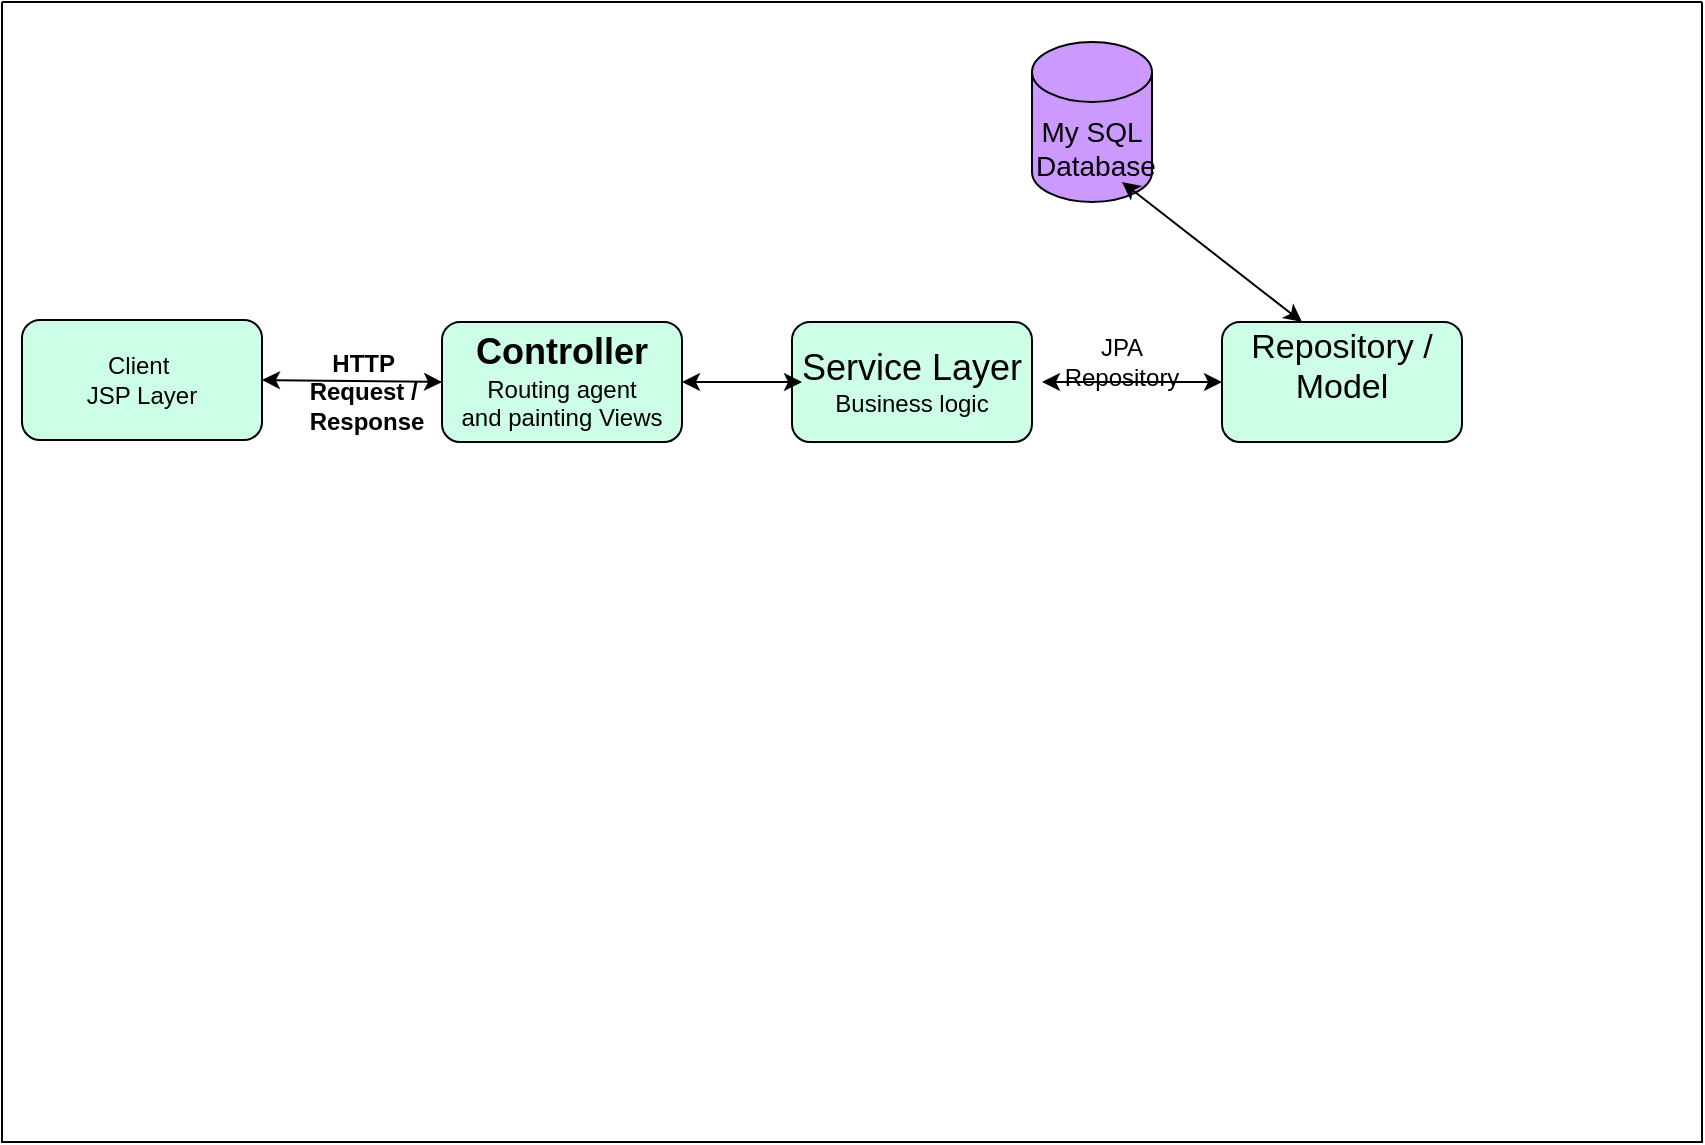<mxfile version="14.9.8" type="device"><diagram id="zuolvll-Z85PUAngXblP" name="Page-1"><mxGraphModel dx="1382" dy="795" grid="1" gridSize="10" guides="1" tooltips="1" connect="1" arrows="1" fold="1" page="1" pageScale="1" pageWidth="850" pageHeight="1100" math="0" shadow="0"><root><mxCell id="0"/><mxCell id="1" parent="0"/><mxCell id="L1TNY1z3xyQrtKngPIps-3" value="" style="swimlane;startSize=0;" vertex="1" parent="1"><mxGeometry x="10" y="140" width="850" height="570" as="geometry"/></mxCell><mxCell id="L1TNY1z3xyQrtKngPIps-7" value="&lt;b&gt;&lt;font style=&quot;font-size: 18px&quot;&gt;Controller&lt;/font&gt;&lt;/b&gt;&lt;br&gt;Routing agent&lt;br&gt;and painting Views" style="rounded=1;whiteSpace=wrap;html=1;fillColor=#CCFFE6;" vertex="1" parent="L1TNY1z3xyQrtKngPIps-3"><mxGeometry x="220" y="160" width="120" height="60" as="geometry"/></mxCell><mxCell id="L1TNY1z3xyQrtKngPIps-12" value="&lt;font style=&quot;font-size: 17px&quot;&gt;Repository / Model&lt;/font&gt;&lt;br&gt;&amp;nbsp;" style="rounded=1;whiteSpace=wrap;html=1;fillColor=#CCFFE6;" vertex="1" parent="L1TNY1z3xyQrtKngPIps-3"><mxGeometry x="610" y="160" width="120" height="60" as="geometry"/></mxCell><mxCell id="L1TNY1z3xyQrtKngPIps-11" value="&lt;font&gt;&lt;span style=&quot;font-size: 18px&quot;&gt;Service Layer&lt;/span&gt;&lt;br&gt;&lt;font style=&quot;font-size: 12px&quot;&gt;Business logic&lt;/font&gt;&lt;br&gt;&lt;/font&gt;" style="rounded=1;whiteSpace=wrap;html=1;fillColor=#CCFFE6;" vertex="1" parent="L1TNY1z3xyQrtKngPIps-3"><mxGeometry x="395" y="160" width="120" height="60" as="geometry"/></mxCell><mxCell id="L1TNY1z3xyQrtKngPIps-10" value="Client&amp;nbsp;&lt;br&gt;JSP Layer" style="rounded=1;whiteSpace=wrap;html=1;fillColor=#CCFFE6;" vertex="1" parent="L1TNY1z3xyQrtKngPIps-3"><mxGeometry x="10" y="159" width="120" height="60" as="geometry"/></mxCell><mxCell id="L1TNY1z3xyQrtKngPIps-16" value="&lt;b&gt;HTTP&amp;nbsp;&lt;br&gt;Request /&amp;nbsp;&lt;br&gt;Response&lt;/b&gt;" style="text;html=1;align=center;verticalAlign=middle;resizable=0;points=[];autosize=1;strokeColor=none;" vertex="1" parent="L1TNY1z3xyQrtKngPIps-3"><mxGeometry x="147" y="170" width="70" height="50" as="geometry"/></mxCell><mxCell id="L1TNY1z3xyQrtKngPIps-14" value="" style="endArrow=classic;startArrow=classic;html=1;entryX=0;entryY=0.5;entryDx=0;entryDy=0;exitX=1;exitY=0.5;exitDx=0;exitDy=0;exitPerimeter=0;" edge="1" parent="L1TNY1z3xyQrtKngPIps-3" source="L1TNY1z3xyQrtKngPIps-10" target="L1TNY1z3xyQrtKngPIps-7"><mxGeometry width="50" height="50" relative="1" as="geometry"><mxPoint x="190" y="240" as="sourcePoint"/><mxPoint x="240" y="190" as="targetPoint"/></mxGeometry></mxCell><mxCell id="L1TNY1z3xyQrtKngPIps-4" value="&lt;font style=&quot;font-size: 14px&quot;&gt;My SQL&lt;br&gt;&amp;nbsp;Database&lt;/font&gt;" style="shape=cylinder3;whiteSpace=wrap;html=1;boundedLbl=1;backgroundOutline=1;size=15;fillColor=#CC99FF;" vertex="1" parent="L1TNY1z3xyQrtKngPIps-3"><mxGeometry x="515" y="20" width="60" height="80" as="geometry"/></mxCell><mxCell id="L1TNY1z3xyQrtKngPIps-20" value="" style="endArrow=classic;startArrow=classic;html=1;entryX=0;entryY=0.5;entryDx=0;entryDy=0;" edge="1" parent="1" target="L1TNY1z3xyQrtKngPIps-12"><mxGeometry width="50" height="50" relative="1" as="geometry"><mxPoint x="530" y="330" as="sourcePoint"/><mxPoint x="450" y="350" as="targetPoint"/><Array as="points"><mxPoint x="530" y="330"/></Array></mxGeometry></mxCell><mxCell id="L1TNY1z3xyQrtKngPIps-21" value="" style="endArrow=classic;startArrow=classic;html=1;" edge="1" parent="1"><mxGeometry width="50" height="50" relative="1" as="geometry"><mxPoint x="410" y="330" as="sourcePoint"/><mxPoint x="350" y="330" as="targetPoint"/></mxGeometry></mxCell><mxCell id="L1TNY1z3xyQrtKngPIps-24" value="" style="endArrow=classic;startArrow=classic;html=1;" edge="1" parent="1"><mxGeometry width="50" height="50" relative="1" as="geometry"><mxPoint x="660" y="300" as="sourcePoint"/><mxPoint x="570" y="230" as="targetPoint"/></mxGeometry></mxCell><mxCell id="L1TNY1z3xyQrtKngPIps-25" value="JPA Repository" style="text;html=1;strokeColor=none;fillColor=none;align=center;verticalAlign=middle;whiteSpace=wrap;rounded=0;" vertex="1" parent="1"><mxGeometry x="550" y="310" width="40" height="20" as="geometry"/></mxCell></root></mxGraphModel></diagram></mxfile>